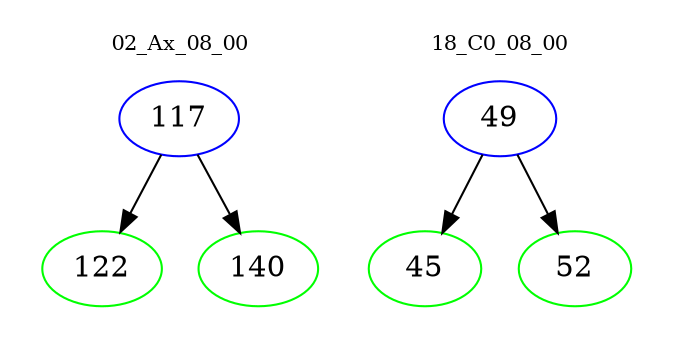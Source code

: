 digraph{
subgraph cluster_0 {
color = white
label = "02_Ax_08_00";
fontsize=10;
T0_117 [label="117", color="blue"]
T0_117 -> T0_122 [color="black"]
T0_122 [label="122", color="green"]
T0_117 -> T0_140 [color="black"]
T0_140 [label="140", color="green"]
}
subgraph cluster_1 {
color = white
label = "18_C0_08_00";
fontsize=10;
T1_49 [label="49", color="blue"]
T1_49 -> T1_45 [color="black"]
T1_45 [label="45", color="green"]
T1_49 -> T1_52 [color="black"]
T1_52 [label="52", color="green"]
}
}
